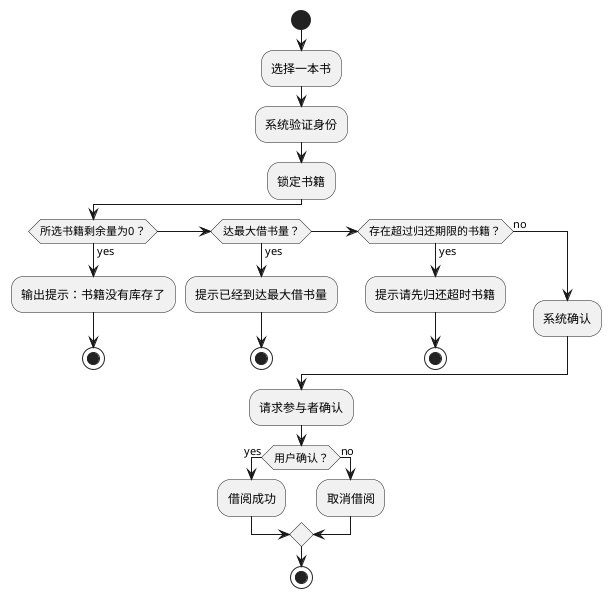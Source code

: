 @startuml
start
:选择一本书;
:系统验证身份;
:锁定书籍;
if (所选书籍剩余量为0？) then (yes)
  :输出提示：书籍没有库存了;
    stop
elseif (达最大借书量？) then (yes)
  :提示已经到达最大借书量;
  stop
elseif (存在超过归还期限的书籍？) then (yes)
  :提示请先归还超时书籍;
    stop
else (no)
  :系统确认;
endif
:请求参与者确认;
if (用户确认？) then (yes)
  :借阅成功;
else (no)
  :取消借阅;
endif
stop
@enduml